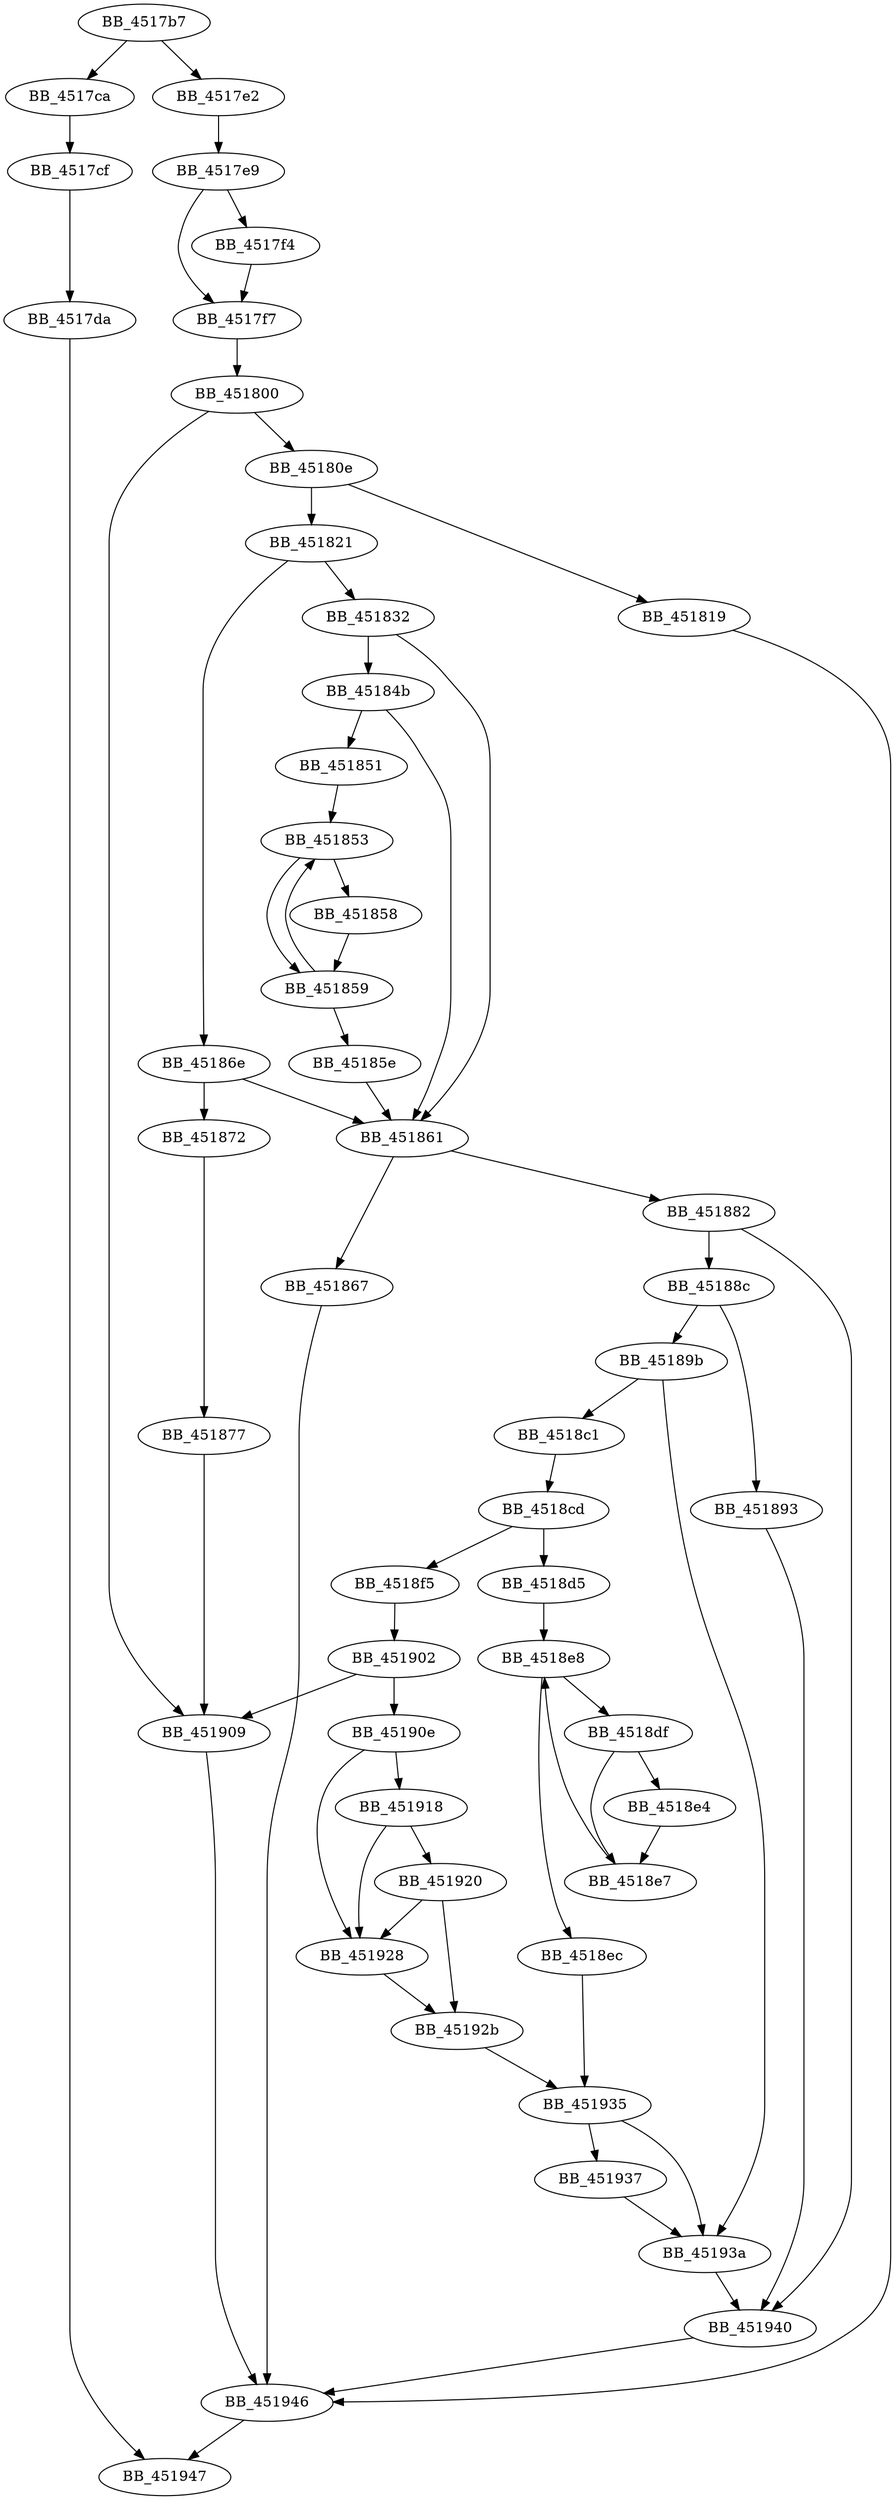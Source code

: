 DiGraph sub_4517B7{
BB_4517b7->BB_4517ca
BB_4517b7->BB_4517e2
BB_4517ca->BB_4517cf
BB_4517cf->BB_4517da
BB_4517da->BB_451947
BB_4517e2->BB_4517e9
BB_4517e9->BB_4517f4
BB_4517e9->BB_4517f7
BB_4517f4->BB_4517f7
BB_4517f7->BB_451800
BB_451800->BB_45180e
BB_451800->BB_451909
BB_45180e->BB_451819
BB_45180e->BB_451821
BB_451819->BB_451946
BB_451821->BB_451832
BB_451821->BB_45186e
BB_451832->BB_45184b
BB_451832->BB_451861
BB_45184b->BB_451851
BB_45184b->BB_451861
BB_451851->BB_451853
BB_451853->BB_451858
BB_451853->BB_451859
BB_451858->BB_451859
BB_451859->BB_451853
BB_451859->BB_45185e
BB_45185e->BB_451861
BB_451861->BB_451867
BB_451861->BB_451882
BB_451867->BB_451946
BB_45186e->BB_451861
BB_45186e->BB_451872
BB_451872->BB_451877
BB_451877->BB_451909
BB_451882->BB_45188c
BB_451882->BB_451940
BB_45188c->BB_451893
BB_45188c->BB_45189b
BB_451893->BB_451940
BB_45189b->BB_4518c1
BB_45189b->BB_45193a
BB_4518c1->BB_4518cd
BB_4518cd->BB_4518d5
BB_4518cd->BB_4518f5
BB_4518d5->BB_4518e8
BB_4518df->BB_4518e4
BB_4518df->BB_4518e7
BB_4518e4->BB_4518e7
BB_4518e7->BB_4518e8
BB_4518e8->BB_4518df
BB_4518e8->BB_4518ec
BB_4518ec->BB_451935
BB_4518f5->BB_451902
BB_451902->BB_451909
BB_451902->BB_45190e
BB_451909->BB_451946
BB_45190e->BB_451918
BB_45190e->BB_451928
BB_451918->BB_451920
BB_451918->BB_451928
BB_451920->BB_451928
BB_451920->BB_45192b
BB_451928->BB_45192b
BB_45192b->BB_451935
BB_451935->BB_451937
BB_451935->BB_45193a
BB_451937->BB_45193a
BB_45193a->BB_451940
BB_451940->BB_451946
BB_451946->BB_451947
}
